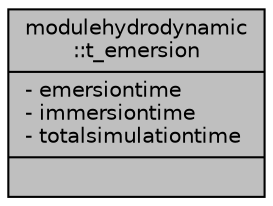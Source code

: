 digraph "modulehydrodynamic::t_emersion"
{
 // LATEX_PDF_SIZE
  edge [fontname="Helvetica",fontsize="10",labelfontname="Helvetica",labelfontsize="10"];
  node [fontname="Helvetica",fontsize="10",shape=record];
  Node1 [label="{modulehydrodynamic\l::t_emersion\n|- emersiontime\l- immersiontime\l- totalsimulationtime\l|}",height=0.2,width=0.4,color="black", fillcolor="grey75", style="filled", fontcolor="black",tooltip=" "];
}
